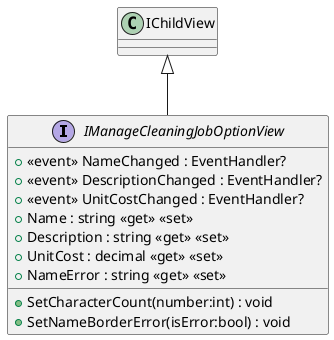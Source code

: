 @startuml
interface IManageCleaningJobOptionView {
    +  <<event>> NameChanged : EventHandler? 
    +  <<event>> DescriptionChanged : EventHandler? 
    +  <<event>> UnitCostChanged : EventHandler? 
    + Name : string <<get>> <<set>>
    + Description : string <<get>> <<set>>
    + UnitCost : decimal <<get>> <<set>>
    + SetCharacterCount(number:int) : void
    + NameError : string <<get>> <<set>>
    + SetNameBorderError(isError:bool) : void
}
IChildView <|-- IManageCleaningJobOptionView
@enduml
